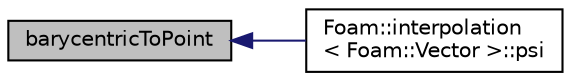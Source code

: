 digraph "barycentricToPoint"
{
  bgcolor="transparent";
  edge [fontname="Helvetica",fontsize="10",labelfontname="Helvetica",labelfontsize="10"];
  node [fontname="Helvetica",fontsize="10",shape=record];
  rankdir="LR";
  Node1 [label="barycentricToPoint",height=0.2,width=0.4,color="black", fillcolor="grey75", style="filled" fontcolor="black"];
  Node1 -> Node2 [dir="back",color="midnightblue",fontsize="10",style="solid",fontname="Helvetica"];
  Node2 [label="Foam::interpolation\l\< Foam::Vector \>::psi",height=0.2,width=0.4,color="black",URL="$classFoam_1_1interpolation.html#a57bd59e9c54833774641fd197eb3964a",tooltip="Return the field to be interpolated. "];
}
